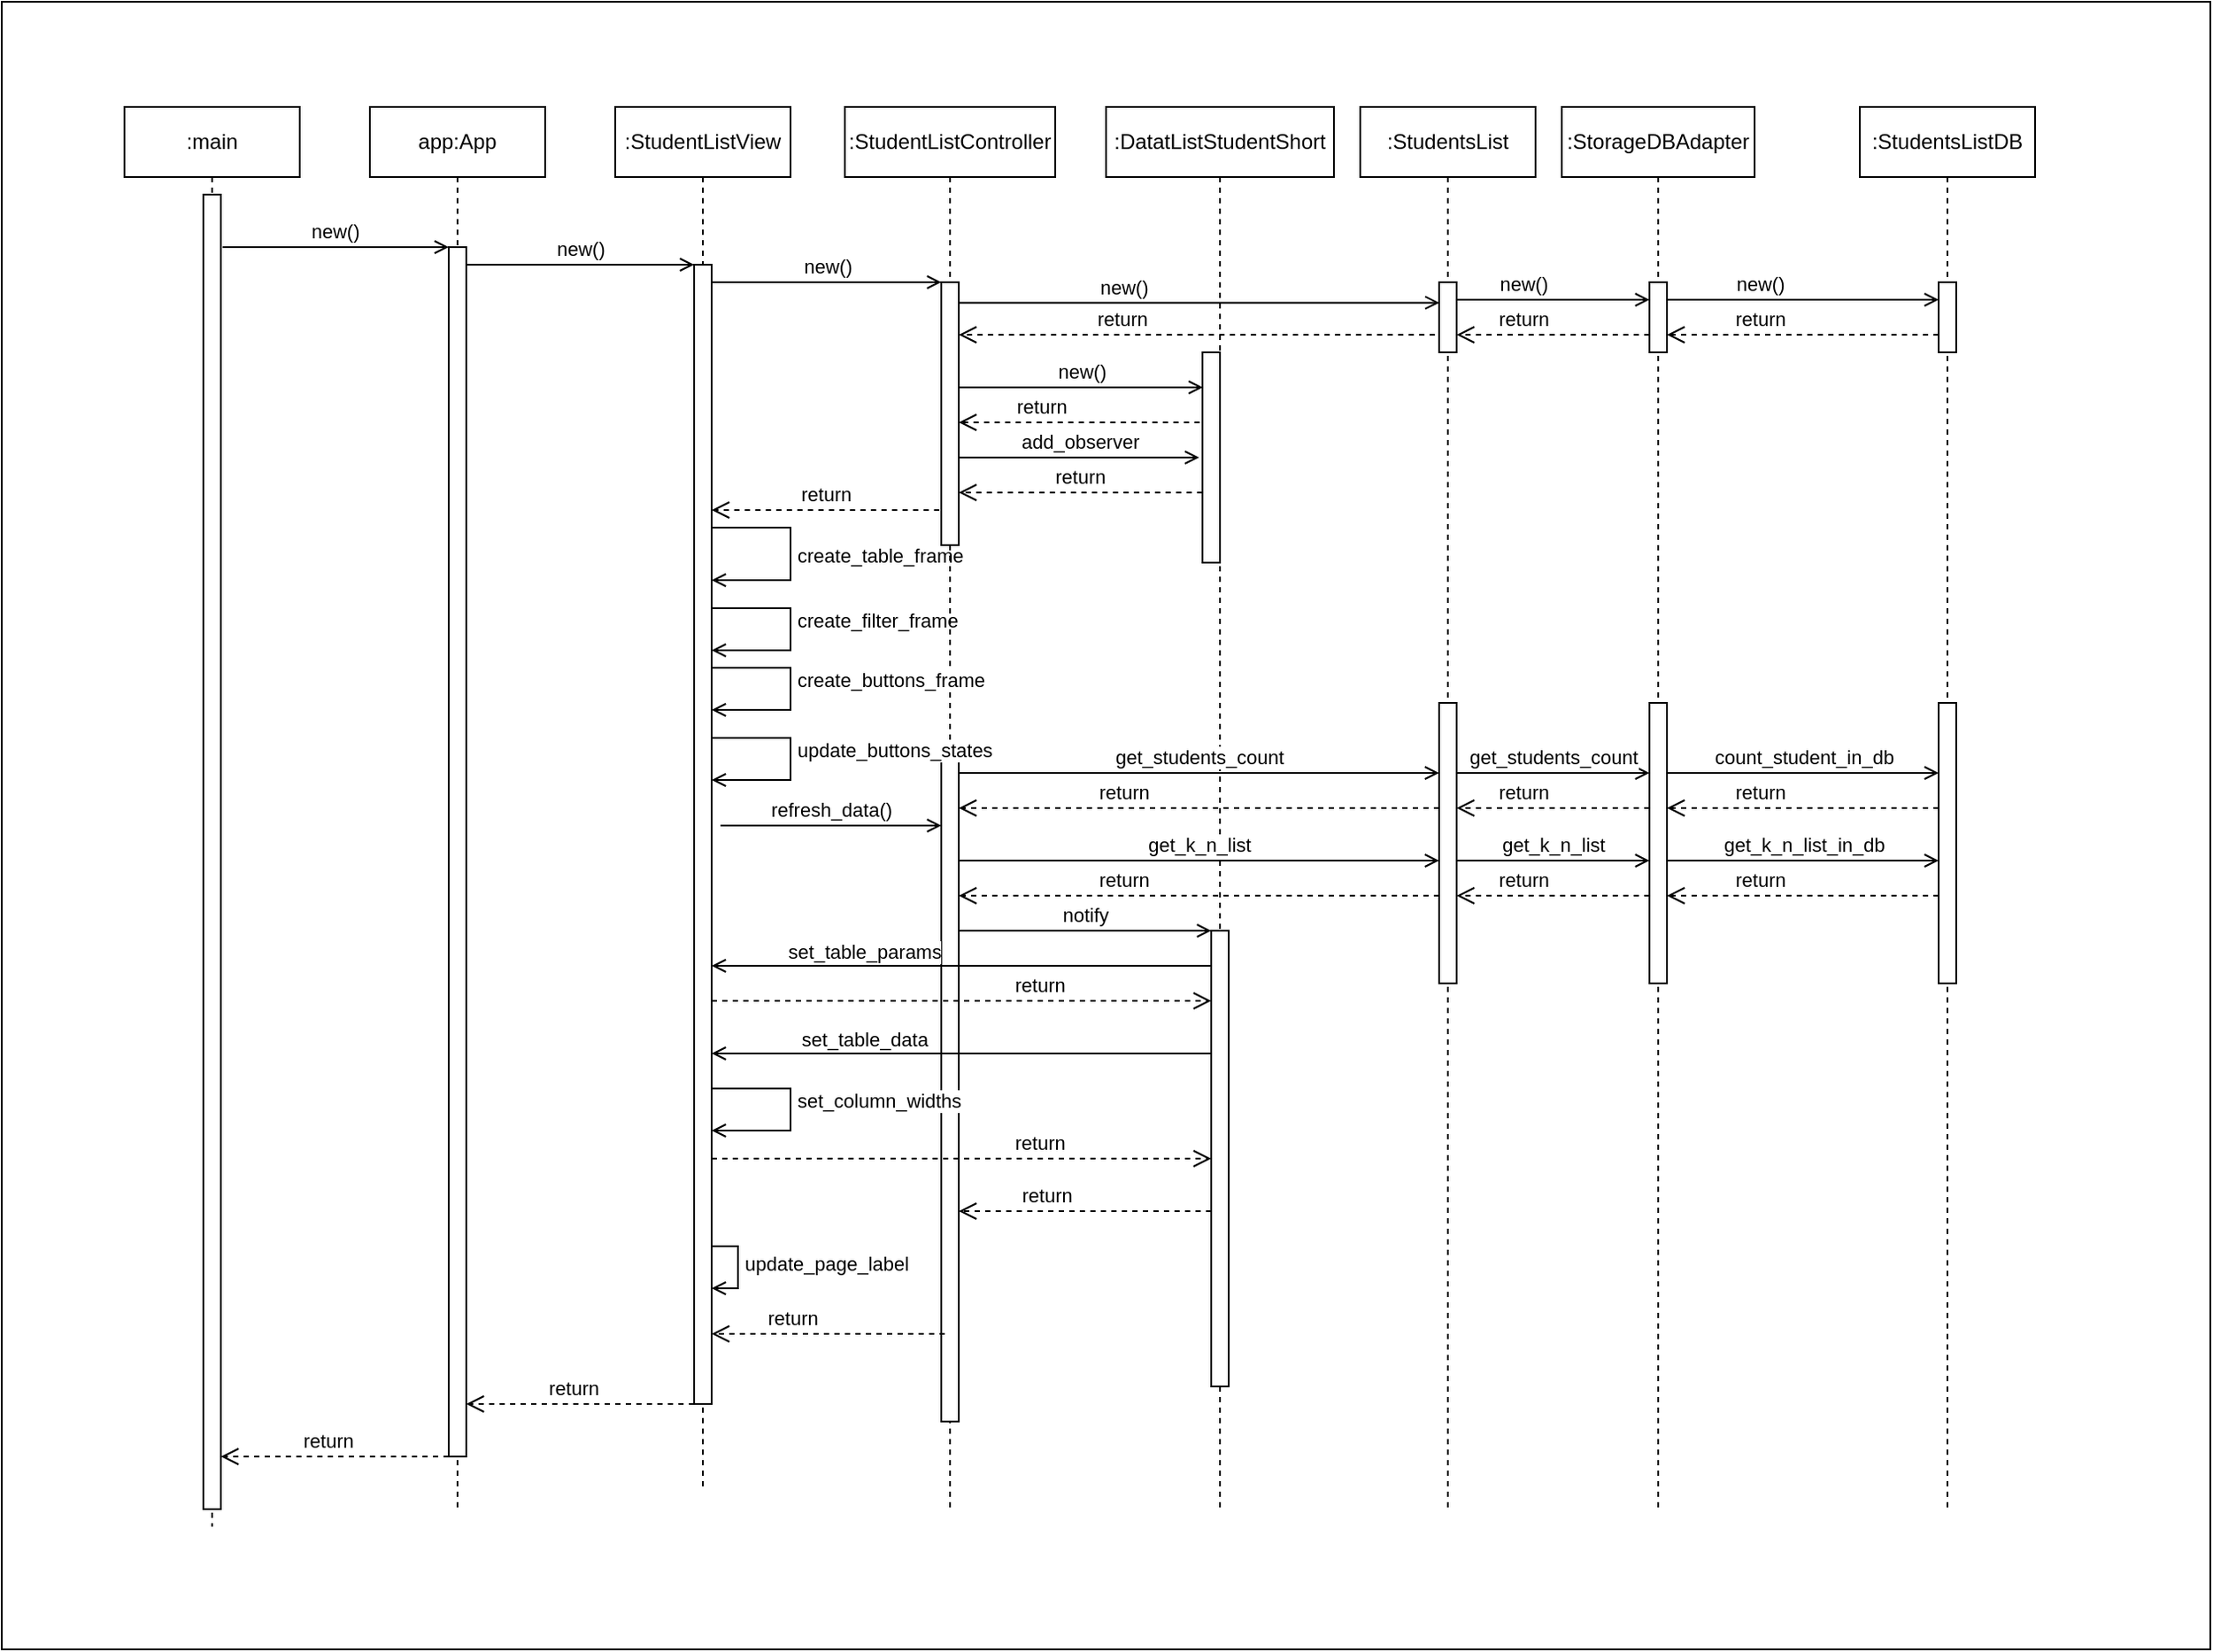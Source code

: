 <mxfile version="26.0.8">
  <diagram name="Page-1" id="2YBvvXClWsGukQMizWep">
    <mxGraphModel dx="1185" dy="2265" grid="1" gridSize="10" guides="1" tooltips="1" connect="1" arrows="1" fold="1" page="1" pageScale="1" pageWidth="850" pageHeight="1100" math="0" shadow="0">
      <root>
        <mxCell id="0" />
        <mxCell id="1" parent="0" />
        <mxCell id="wQjOEM4G0_OOwjybZKkP-19" value="" style="rounded=0;whiteSpace=wrap;html=1;" vertex="1" parent="1">
          <mxGeometry x="1250" y="-20" width="1260" height="940" as="geometry" />
        </mxCell>
        <mxCell id="tYpc_6L7HMuKdfje9hwW-4" value=":main" style="shape=umlLifeline;perimeter=lifelinePerimeter;whiteSpace=wrap;html=1;container=1;dropTarget=0;collapsible=0;recursiveResize=0;outlineConnect=0;portConstraint=eastwest;newEdgeStyle={&quot;curved&quot;:0,&quot;rounded&quot;:0};" parent="1" vertex="1">
          <mxGeometry x="1320" y="40" width="100" height="810" as="geometry" />
        </mxCell>
        <mxCell id="tYpc_6L7HMuKdfje9hwW-9" value="" style="html=1;points=[[0,0,0,0,5],[0,1,0,0,-5],[1,0,0,0,5],[1,1,0,0,-5]];perimeter=orthogonalPerimeter;outlineConnect=0;targetShapes=umlLifeline;portConstraint=eastwest;newEdgeStyle={&quot;curved&quot;:0,&quot;rounded&quot;:0};" parent="tYpc_6L7HMuKdfje9hwW-4" vertex="1">
          <mxGeometry x="45" y="50" width="10" height="750" as="geometry" />
        </mxCell>
        <mxCell id="tYpc_6L7HMuKdfje9hwW-26" value="app:App" style="shape=umlLifeline;perimeter=lifelinePerimeter;whiteSpace=wrap;html=1;container=1;dropTarget=0;collapsible=0;recursiveResize=0;outlineConnect=0;portConstraint=eastwest;newEdgeStyle={&quot;curved&quot;:0,&quot;rounded&quot;:0};" parent="1" vertex="1">
          <mxGeometry x="1460" y="40" width="100" height="800" as="geometry" />
        </mxCell>
        <mxCell id="jrmJvbhl7SaxDvP2GgRS-2" value="" style="html=1;points=[[0,0,0,0,5],[0,1,0,0,-5],[1,0,0,0,5],[1,1,0,0,-5]];perimeter=orthogonalPerimeter;outlineConnect=0;targetShapes=umlLifeline;portConstraint=eastwest;newEdgeStyle={&quot;curved&quot;:0,&quot;rounded&quot;:0};" parent="tYpc_6L7HMuKdfje9hwW-26" vertex="1">
          <mxGeometry x="45" y="80" width="10" height="690" as="geometry" />
        </mxCell>
        <mxCell id="tYpc_6L7HMuKdfje9hwW-33" value=":StudentListView" style="shape=umlLifeline;perimeter=lifelinePerimeter;whiteSpace=wrap;html=1;container=1;dropTarget=0;collapsible=0;recursiveResize=0;outlineConnect=0;portConstraint=eastwest;newEdgeStyle={&quot;curved&quot;:0,&quot;rounded&quot;:0};" parent="1" vertex="1">
          <mxGeometry x="1600" y="40" width="100" height="790" as="geometry" />
        </mxCell>
        <mxCell id="y5cZsldr1Wav-6Gumasc-5" value="" style="html=1;points=[[0,0,0,0,5],[0,1,0,0,-5],[1,0,0,0,5],[1,1,0,0,-5]];perimeter=orthogonalPerimeter;outlineConnect=0;targetShapes=umlLifeline;portConstraint=eastwest;newEdgeStyle={&quot;curved&quot;:0,&quot;rounded&quot;:0};" parent="tYpc_6L7HMuKdfje9hwW-33" vertex="1">
          <mxGeometry x="45" y="90" width="10" height="650" as="geometry" />
        </mxCell>
        <mxCell id="y5cZsldr1Wav-6Gumasc-8" value="create_filter_frame" style="html=1;align=left;spacingLeft=2;endArrow=open;rounded=0;edgeStyle=orthogonalEdgeStyle;curved=0;rounded=0;endFill=0;" parent="tYpc_6L7HMuKdfje9hwW-33" target="y5cZsldr1Wav-6Gumasc-5" edge="1">
          <mxGeometry x="-0.095" relative="1" as="geometry">
            <mxPoint x="55" y="286" as="sourcePoint" />
            <Array as="points">
              <mxPoint x="100" y="286" />
              <mxPoint x="100" y="310" />
            </Array>
            <mxPoint as="offset" />
            <mxPoint x="55" y="330" as="targetPoint" />
          </mxGeometry>
        </mxCell>
        <mxCell id="y5cZsldr1Wav-6Gumasc-9" value="create_table_frame" style="html=1;align=left;spacingLeft=2;endArrow=open;rounded=0;edgeStyle=orthogonalEdgeStyle;curved=0;rounded=0;endFill=0;" parent="tYpc_6L7HMuKdfje9hwW-33" source="y5cZsldr1Wav-6Gumasc-5" target="y5cZsldr1Wav-6Gumasc-5" edge="1">
          <mxGeometry x="0.012" relative="1" as="geometry">
            <mxPoint x="56" y="240" as="sourcePoint" />
            <Array as="points">
              <mxPoint x="100" y="240" />
              <mxPoint x="100" y="270" />
            </Array>
            <mxPoint as="offset" />
            <mxPoint x="55" y="275" as="targetPoint" />
          </mxGeometry>
        </mxCell>
        <mxCell id="fOJPUixp3m-F2VEpdKLu-5" value="update_page_label" style="html=1;align=left;spacingLeft=2;endArrow=open;rounded=0;edgeStyle=orthogonalEdgeStyle;curved=0;rounded=0;endFill=0;" parent="tYpc_6L7HMuKdfje9hwW-33" source="y5cZsldr1Wav-6Gumasc-5" target="y5cZsldr1Wav-6Gumasc-5" edge="1">
          <mxGeometry x="-0.088" relative="1" as="geometry">
            <mxPoint x="200" y="650" as="sourcePoint" />
            <Array as="points">
              <mxPoint x="70" y="650" />
              <mxPoint x="70" y="674" />
            </Array>
            <mxPoint as="offset" />
            <mxPoint x="200" y="674" as="targetPoint" />
          </mxGeometry>
        </mxCell>
        <mxCell id="jrmJvbhl7SaxDvP2GgRS-4" value="new()" style="html=1;verticalAlign=bottom;endArrow=open;curved=0;rounded=0;endFill=0;" parent="1" target="y5cZsldr1Wav-6Gumasc-5" edge="1">
          <mxGeometry relative="1" as="geometry">
            <mxPoint x="1515" y="130" as="sourcePoint" />
            <mxPoint x="1640" y="130" as="targetPoint" />
          </mxGeometry>
        </mxCell>
        <mxCell id="jrmJvbhl7SaxDvP2GgRS-44" value=":StudentListController" style="shape=umlLifeline;perimeter=lifelinePerimeter;whiteSpace=wrap;html=1;container=1;dropTarget=0;collapsible=0;recursiveResize=0;outlineConnect=0;portConstraint=eastwest;newEdgeStyle={&quot;curved&quot;:0,&quot;rounded&quot;:0};" parent="1" vertex="1">
          <mxGeometry x="1731" y="40" width="120" height="800" as="geometry" />
        </mxCell>
        <mxCell id="jrmJvbhl7SaxDvP2GgRS-45" value="" style="html=1;points=[[0,0,0,0,5],[0,1,0,0,-5],[1,0,0,0,5],[1,1,0,0,-5]];perimeter=orthogonalPerimeter;outlineConnect=0;targetShapes=umlLifeline;portConstraint=eastwest;newEdgeStyle={&quot;curved&quot;:0,&quot;rounded&quot;:0};" parent="jrmJvbhl7SaxDvP2GgRS-44" vertex="1">
          <mxGeometry x="55" y="100" width="10" height="150" as="geometry" />
        </mxCell>
        <mxCell id="y5cZsldr1Wav-6Gumasc-10" value="" style="html=1;points=[[0,0,0,0,5],[0,1,0,0,-5],[1,0,0,0,5],[1,1,0,0,-5]];perimeter=orthogonalPerimeter;outlineConnect=0;targetShapes=umlLifeline;portConstraint=eastwest;newEdgeStyle={&quot;curved&quot;:0,&quot;rounded&quot;:0};" parent="jrmJvbhl7SaxDvP2GgRS-44" vertex="1">
          <mxGeometry x="55" y="370" width="10" height="380" as="geometry" />
        </mxCell>
        <mxCell id="jrmJvbhl7SaxDvP2GgRS-46" value=":DatatListStudentShort" style="shape=umlLifeline;perimeter=lifelinePerimeter;whiteSpace=wrap;html=1;container=1;dropTarget=0;collapsible=0;recursiveResize=0;outlineConnect=0;portConstraint=eastwest;newEdgeStyle={&quot;curved&quot;:0,&quot;rounded&quot;:0};" parent="1" vertex="1">
          <mxGeometry x="1880" y="40" width="130" height="800" as="geometry" />
        </mxCell>
        <mxCell id="jrmJvbhl7SaxDvP2GgRS-47" value="" style="html=1;points=[[0,0,0,0,5],[0,1,0,0,-5],[1,0,0,0,5],[1,1,0,0,-5]];perimeter=orthogonalPerimeter;outlineConnect=0;targetShapes=umlLifeline;portConstraint=eastwest;newEdgeStyle={&quot;curved&quot;:0,&quot;rounded&quot;:0};" parent="jrmJvbhl7SaxDvP2GgRS-46" vertex="1">
          <mxGeometry x="55" y="140" width="10" height="120" as="geometry" />
        </mxCell>
        <mxCell id="y5cZsldr1Wav-6Gumasc-13" value="" style="html=1;points=[[0,0,0,0,5],[0,1,0,0,-5],[1,0,0,0,5],[1,1,0,0,-5]];perimeter=orthogonalPerimeter;outlineConnect=0;targetShapes=umlLifeline;portConstraint=eastwest;newEdgeStyle={&quot;curved&quot;:0,&quot;rounded&quot;:0};" parent="jrmJvbhl7SaxDvP2GgRS-46" vertex="1">
          <mxGeometry x="60" y="470" width="10" height="260" as="geometry" />
        </mxCell>
        <mxCell id="jrmJvbhl7SaxDvP2GgRS-48" value="get_k_n_list" style="html=1;verticalAlign=bottom;endArrow=open;curved=0;rounded=0;endFill=0;" parent="1" source="y5cZsldr1Wav-6Gumasc-10" edge="1">
          <mxGeometry relative="1" as="geometry">
            <mxPoint x="1800" y="470" as="sourcePoint" />
            <mxPoint x="2070" y="470" as="targetPoint" />
          </mxGeometry>
        </mxCell>
        <mxCell id="jrmJvbhl7SaxDvP2GgRS-54" value="refresh_data()" style="html=1;verticalAlign=bottom;endArrow=open;curved=0;rounded=0;endFill=0;exitX=1.023;exitY=0.381;exitDx=0;exitDy=0;exitPerimeter=0;" parent="1" target="y5cZsldr1Wav-6Gumasc-10" edge="1">
          <mxGeometry relative="1" as="geometry">
            <mxPoint x="1660" y="450.0" as="sourcePoint" />
            <mxPoint x="1780" y="450" as="targetPoint" />
          </mxGeometry>
        </mxCell>
        <mxCell id="iY1IAR5MiszLwtOh5i_x-1" value="new()" style="html=1;verticalAlign=bottom;endArrow=open;curved=0;rounded=0;endFill=0;exitX=1.093;exitY=0.74;exitDx=0;exitDy=0;exitPerimeter=0;" parent="1" edge="1">
          <mxGeometry relative="1" as="geometry">
            <mxPoint x="1375.93" y="120.0" as="sourcePoint" />
            <mxPoint x="1505" y="120.0" as="targetPoint" />
          </mxGeometry>
        </mxCell>
        <mxCell id="iY1IAR5MiszLwtOh5i_x-2" value="new()" style="html=1;verticalAlign=bottom;endArrow=open;curved=0;rounded=0;endFill=0;entryX=-0.068;entryY=0.03;entryDx=0;entryDy=0;entryPerimeter=0;" parent="1" source="y5cZsldr1Wav-6Gumasc-5" edge="1">
          <mxGeometry relative="1" as="geometry">
            <mxPoint x="1660" y="140" as="sourcePoint" />
            <mxPoint x="1786" y="140.0" as="targetPoint" />
          </mxGeometry>
        </mxCell>
        <mxCell id="iY1IAR5MiszLwtOh5i_x-3" value="return" style="html=1;verticalAlign=bottom;endArrow=open;dashed=1;endSize=8;curved=0;rounded=0;exitX=-0.115;exitY=0.087;exitDx=0;exitDy=0;exitPerimeter=0;" parent="1" target="y5cZsldr1Wav-6Gumasc-5" edge="1">
          <mxGeometry relative="1" as="geometry">
            <mxPoint x="1656.08" y="270.32" as="targetPoint" />
            <mxPoint x="1784.85" y="270.0" as="sourcePoint" />
            <Array as="points" />
          </mxGeometry>
        </mxCell>
        <mxCell id="iY1IAR5MiszLwtOh5i_x-4" value=":StudentsList" style="shape=umlLifeline;perimeter=lifelinePerimeter;whiteSpace=wrap;html=1;container=1;dropTarget=0;collapsible=0;recursiveResize=0;outlineConnect=0;portConstraint=eastwest;newEdgeStyle={&quot;curved&quot;:0,&quot;rounded&quot;:0};" parent="1" vertex="1">
          <mxGeometry x="2025" y="40" width="100" height="800" as="geometry" />
        </mxCell>
        <mxCell id="iY1IAR5MiszLwtOh5i_x-5" value="" style="html=1;points=[[0,0,0,0,5],[0,1,0,0,-5],[1,0,0,0,5],[1,1,0,0,-5]];perimeter=orthogonalPerimeter;outlineConnect=0;targetShapes=umlLifeline;portConstraint=eastwest;newEdgeStyle={&quot;curved&quot;:0,&quot;rounded&quot;:0};" parent="iY1IAR5MiszLwtOh5i_x-4" vertex="1">
          <mxGeometry x="45" y="340" width="10" height="160" as="geometry" />
        </mxCell>
        <mxCell id="y5cZsldr1Wav-6Gumasc-12" value="" style="html=1;points=[[0,0,0,0,5],[0,1,0,0,-5],[1,0,0,0,5],[1,1,0,0,-5]];perimeter=orthogonalPerimeter;outlineConnect=0;targetShapes=umlLifeline;portConstraint=eastwest;newEdgeStyle={&quot;curved&quot;:0,&quot;rounded&quot;:0};" parent="iY1IAR5MiszLwtOh5i_x-4" vertex="1">
          <mxGeometry x="45" y="100" width="10" height="40" as="geometry" />
        </mxCell>
        <mxCell id="iY1IAR5MiszLwtOh5i_x-6" value="new()" style="html=1;verticalAlign=bottom;endArrow=open;curved=0;rounded=0;endFill=0;entryX=0.016;entryY=0.293;entryDx=0;entryDy=0;entryPerimeter=0;" parent="1" source="jrmJvbhl7SaxDvP2GgRS-45" target="y5cZsldr1Wav-6Gumasc-12" edge="1">
          <mxGeometry x="-0.314" relative="1" as="geometry">
            <mxPoint x="1800" y="150" as="sourcePoint" />
            <mxPoint x="1930" y="140" as="targetPoint" />
            <mxPoint as="offset" />
          </mxGeometry>
        </mxCell>
        <mxCell id="iY1IAR5MiszLwtOh5i_x-7" value="return" style="html=1;verticalAlign=bottom;endArrow=open;dashed=1;endSize=8;curved=0;rounded=0;exitX=-0.24;exitY=0.709;exitDx=0;exitDy=0;exitPerimeter=0;" parent="1" edge="1">
          <mxGeometry x="0.314" relative="1" as="geometry">
            <mxPoint x="1796.0" y="170" as="targetPoint" />
            <mxPoint x="2067.6" y="170" as="sourcePoint" />
            <Array as="points" />
            <mxPoint as="offset" />
          </mxGeometry>
        </mxCell>
        <mxCell id="iY1IAR5MiszLwtOh5i_x-8" value="new()" style="html=1;verticalAlign=bottom;endArrow=open;curved=0;rounded=0;endFill=0;entryX=0.025;entryY=0.03;entryDx=0;entryDy=0;entryPerimeter=0;" parent="1" edge="1">
          <mxGeometry relative="1" as="geometry">
            <mxPoint x="1796" y="200.0" as="sourcePoint" />
            <mxPoint x="1935.25" y="200.0" as="targetPoint" />
          </mxGeometry>
        </mxCell>
        <mxCell id="iY1IAR5MiszLwtOh5i_x-9" value="return" style="html=1;verticalAlign=bottom;endArrow=open;dashed=1;endSize=8;curved=0;rounded=0;exitX=-0.011;exitY=0.094;exitDx=0;exitDy=0;exitPerimeter=0;" parent="1" edge="1">
          <mxGeometry relative="1" as="geometry">
            <mxPoint x="1796" y="260" as="targetPoint" />
            <mxPoint x="1934.89" y="260" as="sourcePoint" />
            <Array as="points" />
          </mxGeometry>
        </mxCell>
        <mxCell id="iY1IAR5MiszLwtOh5i_x-11" value="return" style="html=1;verticalAlign=bottom;endArrow=open;dashed=1;endSize=8;curved=0;rounded=0;" parent="1" target="y5cZsldr1Wav-6Gumasc-10" edge="1">
          <mxGeometry x="0.314" relative="1" as="geometry">
            <mxPoint x="1800" y="440" as="targetPoint" />
            <mxPoint x="2070" y="440.0" as="sourcePoint" />
            <Array as="points" />
            <mxPoint as="offset" />
          </mxGeometry>
        </mxCell>
        <mxCell id="iY1IAR5MiszLwtOh5i_x-12" value="get_students_count" style="html=1;verticalAlign=bottom;endArrow=open;curved=0;rounded=0;endFill=0;" parent="1" edge="1">
          <mxGeometry relative="1" as="geometry">
            <mxPoint x="1796" y="420" as="sourcePoint" />
            <mxPoint x="2070" y="420" as="targetPoint" />
          </mxGeometry>
        </mxCell>
        <mxCell id="iY1IAR5MiszLwtOh5i_x-13" value="return" style="html=1;verticalAlign=bottom;endArrow=open;dashed=1;endSize=8;curved=0;rounded=0;" parent="1" target="y5cZsldr1Wav-6Gumasc-10" edge="1">
          <mxGeometry x="0.314" relative="1" as="geometry">
            <mxPoint x="1797.67" y="490.0" as="targetPoint" />
            <mxPoint x="2070" y="490.0" as="sourcePoint" />
            <Array as="points" />
            <mxPoint as="offset" />
          </mxGeometry>
        </mxCell>
        <mxCell id="iY1IAR5MiszLwtOh5i_x-15" value="set_table_params" style="html=1;verticalAlign=bottom;endArrow=open;curved=0;rounded=0;endFill=0;" parent="1" source="y5cZsldr1Wav-6Gumasc-13" target="y5cZsldr1Wav-6Gumasc-5" edge="1">
          <mxGeometry x="0.389" y="1" relative="1" as="geometry">
            <mxPoint x="1919.45" y="900" as="sourcePoint" />
            <mxPoint x="1660" y="530" as="targetPoint" />
            <mxPoint as="offset" />
            <Array as="points">
              <mxPoint x="1830" y="530" />
            </Array>
          </mxGeometry>
        </mxCell>
        <mxCell id="iY1IAR5MiszLwtOh5i_x-16" value="set_table_data" style="html=1;verticalAlign=bottom;endArrow=open;curved=0;rounded=0;endFill=0;" parent="1" source="y5cZsldr1Wav-6Gumasc-13" target="y5cZsldr1Wav-6Gumasc-5" edge="1">
          <mxGeometry x="0.389" y="1" relative="1" as="geometry">
            <mxPoint x="1920" y="915.48" as="sourcePoint" />
            <mxPoint x="1660" y="580" as="targetPoint" />
            <mxPoint as="offset" />
            <Array as="points">
              <mxPoint x="1820" y="580" />
            </Array>
          </mxGeometry>
        </mxCell>
        <mxCell id="y5cZsldr1Wav-6Gumasc-3" value="add_observer" style="html=1;verticalAlign=bottom;endArrow=open;curved=0;rounded=0;endFill=0;entryX=-0.188;entryY=0.143;entryDx=0;entryDy=0;entryPerimeter=0;" parent="1" source="jrmJvbhl7SaxDvP2GgRS-45" edge="1">
          <mxGeometry relative="1" as="geometry">
            <mxPoint x="1800" y="240.24" as="sourcePoint" />
            <mxPoint x="1933.12" y="240" as="targetPoint" />
          </mxGeometry>
        </mxCell>
        <mxCell id="y5cZsldr1Wav-6Gumasc-4" value="return" style="html=1;verticalAlign=bottom;endArrow=open;dashed=1;endSize=8;curved=0;rounded=0;exitX=-0.164;exitY=0.236;exitDx=0;exitDy=0;exitPerimeter=0;" parent="1" edge="1">
          <mxGeometry x="0.314" relative="1" as="geometry">
            <mxPoint x="1796" y="220.0" as="targetPoint" />
            <mxPoint x="1933.36" y="220.0" as="sourcePoint" />
            <Array as="points" />
            <mxPoint as="offset" />
          </mxGeometry>
        </mxCell>
        <mxCell id="y5cZsldr1Wav-6Gumasc-14" value="notify" style="html=1;verticalAlign=bottom;endArrow=open;curved=0;rounded=0;endFill=0;" parent="1" target="y5cZsldr1Wav-6Gumasc-13" edge="1">
          <mxGeometry relative="1" as="geometry">
            <mxPoint x="1796.0" y="510.0" as="sourcePoint" />
            <mxPoint x="1938.52" y="510.0" as="targetPoint" />
          </mxGeometry>
        </mxCell>
        <mxCell id="y5cZsldr1Wav-6Gumasc-23" value="return" style="html=1;verticalAlign=bottom;endArrow=open;dashed=1;endSize=8;curved=0;rounded=0;" parent="1" source="y5cZsldr1Wav-6Gumasc-5" target="y5cZsldr1Wav-6Gumasc-13" edge="1">
          <mxGeometry x="0.314" relative="1" as="geometry">
            <mxPoint x="1938.24" y="550" as="targetPoint" />
            <mxPoint x="1660" y="550" as="sourcePoint" />
            <Array as="points">
              <mxPoint x="1823.74" y="550" />
            </Array>
            <mxPoint as="offset" />
          </mxGeometry>
        </mxCell>
        <mxCell id="y5cZsldr1Wav-6Gumasc-26" value="return" style="html=1;verticalAlign=bottom;endArrow=open;dashed=1;endSize=8;curved=0;rounded=0;" parent="1" source="y5cZsldr1Wav-6Gumasc-5" target="y5cZsldr1Wav-6Gumasc-13" edge="1">
          <mxGeometry x="0.314" relative="1" as="geometry">
            <mxPoint x="1926" y="730" as="targetPoint" />
            <mxPoint x="1665" y="720" as="sourcePoint" />
            <Array as="points">
              <mxPoint x="1750" y="640" />
            </Array>
            <mxPoint as="offset" />
          </mxGeometry>
        </mxCell>
        <mxCell id="y5cZsldr1Wav-6Gumasc-27" value="return" style="html=1;verticalAlign=bottom;endArrow=open;dashed=1;endSize=8;curved=0;rounded=0;" parent="1" source="y5cZsldr1Wav-6Gumasc-13" edge="1">
          <mxGeometry x="0.314" relative="1" as="geometry">
            <mxPoint x="1796" y="670" as="targetPoint" />
            <mxPoint x="1933.55" y="670" as="sourcePoint" />
            <Array as="points" />
            <mxPoint as="offset" />
          </mxGeometry>
        </mxCell>
        <mxCell id="y5cZsldr1Wav-6Gumasc-28" value="return" style="html=1;verticalAlign=bottom;endArrow=open;dashed=1;endSize=8;curved=0;rounded=0;exitX=-0.145;exitY=0.686;exitDx=0;exitDy=0;exitPerimeter=0;" parent="1" edge="1">
          <mxGeometry x="0.314" relative="1" as="geometry">
            <mxPoint x="1655" y="740" as="targetPoint" />
            <mxPoint x="1788" y="740" as="sourcePoint" />
            <Array as="points" />
            <mxPoint as="offset" />
          </mxGeometry>
        </mxCell>
        <mxCell id="y5cZsldr1Wav-6Gumasc-74" value="return" style="html=1;verticalAlign=bottom;endArrow=open;dashed=1;endSize=8;curved=0;rounded=0;" parent="1" source="y5cZsldr1Wav-6Gumasc-5" edge="1">
          <mxGeometry x="0.067" relative="1" as="geometry">
            <mxPoint x="1515" y="780" as="targetPoint" />
            <mxPoint x="1640" y="780" as="sourcePoint" />
            <Array as="points">
              <mxPoint x="1590" y="780" />
            </Array>
            <mxPoint as="offset" />
          </mxGeometry>
        </mxCell>
        <mxCell id="y5cZsldr1Wav-6Gumasc-75" value="return" style="html=1;verticalAlign=bottom;endArrow=open;dashed=1;endSize=8;curved=0;rounded=0;" parent="1" source="jrmJvbhl7SaxDvP2GgRS-2" target="tYpc_6L7HMuKdfje9hwW-9" edge="1">
          <mxGeometry x="0.067" relative="1" as="geometry">
            <mxPoint x="1380" y="1390" as="targetPoint" />
            <mxPoint x="1488" y="1390" as="sourcePoint" />
            <Array as="points">
              <mxPoint x="1460" y="810" />
            </Array>
            <mxPoint as="offset" />
          </mxGeometry>
        </mxCell>
        <mxCell id="fOJPUixp3m-F2VEpdKLu-1" value="create_buttons_frame" style="html=1;align=left;spacingLeft=2;endArrow=open;rounded=0;edgeStyle=orthogonalEdgeStyle;curved=0;rounded=0;endFill=0;" parent="1" edge="1">
          <mxGeometry x="-0.088" relative="1" as="geometry">
            <mxPoint x="1655" y="360" as="sourcePoint" />
            <Array as="points">
              <mxPoint x="1700" y="360" />
              <mxPoint x="1700" y="384" />
            </Array>
            <mxPoint as="offset" />
            <mxPoint x="1655" y="384" as="targetPoint" />
          </mxGeometry>
        </mxCell>
        <mxCell id="fOJPUixp3m-F2VEpdKLu-3" value="update_buttons_states" style="html=1;align=left;spacingLeft=2;endArrow=open;rounded=0;edgeStyle=orthogonalEdgeStyle;curved=0;rounded=0;endFill=0;" parent="1" edge="1">
          <mxGeometry x="-0.088" relative="1" as="geometry">
            <mxPoint x="1655" y="400" as="sourcePoint" />
            <Array as="points">
              <mxPoint x="1700" y="400" />
              <mxPoint x="1700" y="424" />
            </Array>
            <mxPoint as="offset" />
            <mxPoint x="1655" y="424" as="targetPoint" />
          </mxGeometry>
        </mxCell>
        <mxCell id="fOJPUixp3m-F2VEpdKLu-4" value="set_column_widths" style="html=1;align=left;spacingLeft=2;endArrow=open;rounded=0;edgeStyle=orthogonalEdgeStyle;curved=0;rounded=0;endFill=0;" parent="1" edge="1">
          <mxGeometry x="-0.088" relative="1" as="geometry">
            <mxPoint x="1655" y="600" as="sourcePoint" />
            <Array as="points">
              <mxPoint x="1700" y="600" />
              <mxPoint x="1700" y="624" />
            </Array>
            <mxPoint as="offset" />
            <mxPoint x="1655" y="624" as="targetPoint" />
          </mxGeometry>
        </mxCell>
        <mxCell id="wQjOEM4G0_OOwjybZKkP-1" value=":StorageDBAdapter" style="shape=umlLifeline;perimeter=lifelinePerimeter;whiteSpace=wrap;html=1;container=1;dropTarget=0;collapsible=0;recursiveResize=0;outlineConnect=0;portConstraint=eastwest;newEdgeStyle={&quot;curved&quot;:0,&quot;rounded&quot;:0};" vertex="1" parent="1">
          <mxGeometry x="2140" y="40" width="110" height="800" as="geometry" />
        </mxCell>
        <mxCell id="wQjOEM4G0_OOwjybZKkP-2" value="" style="html=1;points=[[0,0,0,0,5],[0,1,0,0,-5],[1,0,0,0,5],[1,1,0,0,-5]];perimeter=orthogonalPerimeter;outlineConnect=0;targetShapes=umlLifeline;portConstraint=eastwest;newEdgeStyle={&quot;curved&quot;:0,&quot;rounded&quot;:0};" vertex="1" parent="wQjOEM4G0_OOwjybZKkP-1">
          <mxGeometry x="50" y="340" width="10" height="160" as="geometry" />
        </mxCell>
        <mxCell id="wQjOEM4G0_OOwjybZKkP-3" value="" style="html=1;points=[[0,0,0,0,5],[0,1,0,0,-5],[1,0,0,0,5],[1,1,0,0,-5]];perimeter=orthogonalPerimeter;outlineConnect=0;targetShapes=umlLifeline;portConstraint=eastwest;newEdgeStyle={&quot;curved&quot;:0,&quot;rounded&quot;:0};" vertex="1" parent="wQjOEM4G0_OOwjybZKkP-1">
          <mxGeometry x="50" y="100" width="10" height="40" as="geometry" />
        </mxCell>
        <mxCell id="wQjOEM4G0_OOwjybZKkP-4" value=":StudentsListDB" style="shape=umlLifeline;perimeter=lifelinePerimeter;whiteSpace=wrap;html=1;container=1;dropTarget=0;collapsible=0;recursiveResize=0;outlineConnect=0;portConstraint=eastwest;newEdgeStyle={&quot;curved&quot;:0,&quot;rounded&quot;:0};" vertex="1" parent="1">
          <mxGeometry x="2310" y="40" width="100" height="800" as="geometry" />
        </mxCell>
        <mxCell id="wQjOEM4G0_OOwjybZKkP-5" value="" style="html=1;points=[[0,0,0,0,5],[0,1,0,0,-5],[1,0,0,0,5],[1,1,0,0,-5]];perimeter=orthogonalPerimeter;outlineConnect=0;targetShapes=umlLifeline;portConstraint=eastwest;newEdgeStyle={&quot;curved&quot;:0,&quot;rounded&quot;:0};" vertex="1" parent="wQjOEM4G0_OOwjybZKkP-4">
          <mxGeometry x="45" y="340" width="10" height="160" as="geometry" />
        </mxCell>
        <mxCell id="wQjOEM4G0_OOwjybZKkP-6" value="" style="html=1;points=[[0,0,0,0,5],[0,1,0,0,-5],[1,0,0,0,5],[1,1,0,0,-5]];perimeter=orthogonalPerimeter;outlineConnect=0;targetShapes=umlLifeline;portConstraint=eastwest;newEdgeStyle={&quot;curved&quot;:0,&quot;rounded&quot;:0};" vertex="1" parent="wQjOEM4G0_OOwjybZKkP-4">
          <mxGeometry x="45" y="100" width="10" height="40" as="geometry" />
        </mxCell>
        <mxCell id="wQjOEM4G0_OOwjybZKkP-7" value="new()" style="html=1;verticalAlign=bottom;endArrow=open;curved=0;rounded=0;endFill=0;" edge="1" parent="1">
          <mxGeometry x="-0.314" relative="1" as="geometry">
            <mxPoint x="2080" y="150" as="sourcePoint" />
            <mxPoint x="2190" y="150" as="targetPoint" />
            <mxPoint as="offset" />
          </mxGeometry>
        </mxCell>
        <mxCell id="wQjOEM4G0_OOwjybZKkP-8" value="new()" style="html=1;verticalAlign=bottom;endArrow=open;curved=0;rounded=0;endFill=0;" edge="1" parent="1" target="wQjOEM4G0_OOwjybZKkP-6">
          <mxGeometry x="-0.314" relative="1" as="geometry">
            <mxPoint x="2200" y="150" as="sourcePoint" />
            <mxPoint x="2315" y="150" as="targetPoint" />
            <mxPoint as="offset" />
          </mxGeometry>
        </mxCell>
        <mxCell id="wQjOEM4G0_OOwjybZKkP-9" value="return" style="html=1;verticalAlign=bottom;endArrow=open;dashed=1;endSize=8;curved=0;rounded=0;" edge="1" parent="1" source="wQjOEM4G0_OOwjybZKkP-6">
          <mxGeometry x="0.314" relative="1" as="geometry">
            <mxPoint x="2200" y="170" as="targetPoint" />
            <mxPoint x="2315" y="170" as="sourcePoint" />
            <Array as="points" />
            <mxPoint as="offset" />
          </mxGeometry>
        </mxCell>
        <mxCell id="wQjOEM4G0_OOwjybZKkP-10" value="return" style="html=1;verticalAlign=bottom;endArrow=open;dashed=1;endSize=8;curved=0;rounded=0;" edge="1" parent="1">
          <mxGeometry x="0.314" relative="1" as="geometry">
            <mxPoint x="2080" y="170" as="targetPoint" />
            <mxPoint x="2190" y="170" as="sourcePoint" />
            <Array as="points" />
            <mxPoint as="offset" />
          </mxGeometry>
        </mxCell>
        <mxCell id="wQjOEM4G0_OOwjybZKkP-11" value="get_students_count" style="html=1;verticalAlign=bottom;endArrow=open;curved=0;rounded=0;endFill=0;" edge="1" parent="1">
          <mxGeometry relative="1" as="geometry">
            <mxPoint x="2080" y="420.0" as="sourcePoint" />
            <mxPoint x="2190" y="420" as="targetPoint" />
          </mxGeometry>
        </mxCell>
        <mxCell id="wQjOEM4G0_OOwjybZKkP-12" value="count_student_in_db" style="html=1;verticalAlign=bottom;endArrow=open;curved=0;rounded=0;endFill=0;" edge="1" parent="1" target="wQjOEM4G0_OOwjybZKkP-5">
          <mxGeometry relative="1" as="geometry">
            <mxPoint x="2200" y="420" as="sourcePoint" />
            <mxPoint x="2300" y="420" as="targetPoint" />
          </mxGeometry>
        </mxCell>
        <mxCell id="wQjOEM4G0_OOwjybZKkP-13" value="return" style="html=1;verticalAlign=bottom;endArrow=open;dashed=1;endSize=8;curved=0;rounded=0;" edge="1" parent="1">
          <mxGeometry x="0.314" relative="1" as="geometry">
            <mxPoint x="2200" y="440.0" as="targetPoint" />
            <mxPoint x="2355" y="440.0" as="sourcePoint" />
            <Array as="points" />
            <mxPoint as="offset" />
          </mxGeometry>
        </mxCell>
        <mxCell id="wQjOEM4G0_OOwjybZKkP-14" value="return" style="html=1;verticalAlign=bottom;endArrow=open;dashed=1;endSize=8;curved=0;rounded=0;" edge="1" parent="1">
          <mxGeometry x="0.314" relative="1" as="geometry">
            <mxPoint x="2080" y="440.0" as="targetPoint" />
            <mxPoint x="2190" y="440.0" as="sourcePoint" />
            <Array as="points" />
            <mxPoint as="offset" />
          </mxGeometry>
        </mxCell>
        <mxCell id="wQjOEM4G0_OOwjybZKkP-15" value="get_k_n_list" style="html=1;verticalAlign=bottom;endArrow=open;curved=0;rounded=0;endFill=0;" edge="1" parent="1">
          <mxGeometry relative="1" as="geometry">
            <mxPoint x="2080" y="470.0" as="sourcePoint" />
            <mxPoint x="2190" y="470.0" as="targetPoint" />
          </mxGeometry>
        </mxCell>
        <mxCell id="wQjOEM4G0_OOwjybZKkP-16" value="get_k_n_list_in_db" style="html=1;verticalAlign=bottom;endArrow=open;curved=0;rounded=0;endFill=0;" edge="1" parent="1">
          <mxGeometry relative="1" as="geometry">
            <mxPoint x="2200" y="470.0" as="sourcePoint" />
            <mxPoint x="2355" y="470.0" as="targetPoint" />
          </mxGeometry>
        </mxCell>
        <mxCell id="wQjOEM4G0_OOwjybZKkP-17" value="return" style="html=1;verticalAlign=bottom;endArrow=open;dashed=1;endSize=8;curved=0;rounded=0;" edge="1" parent="1" target="wQjOEM4G0_OOwjybZKkP-2">
          <mxGeometry x="0.314" relative="1" as="geometry">
            <mxPoint x="2194.81" y="490.0" as="targetPoint" />
            <mxPoint x="2355" y="490.0" as="sourcePoint" />
            <Array as="points" />
            <mxPoint as="offset" />
          </mxGeometry>
        </mxCell>
        <mxCell id="wQjOEM4G0_OOwjybZKkP-18" value="return" style="html=1;verticalAlign=bottom;endArrow=open;dashed=1;endSize=8;curved=0;rounded=0;" edge="1" parent="1">
          <mxGeometry x="0.314" relative="1" as="geometry">
            <mxPoint x="2080" y="490.0" as="targetPoint" />
            <mxPoint x="2190" y="490.0" as="sourcePoint" />
            <Array as="points" />
            <mxPoint as="offset" />
          </mxGeometry>
        </mxCell>
      </root>
    </mxGraphModel>
  </diagram>
</mxfile>
